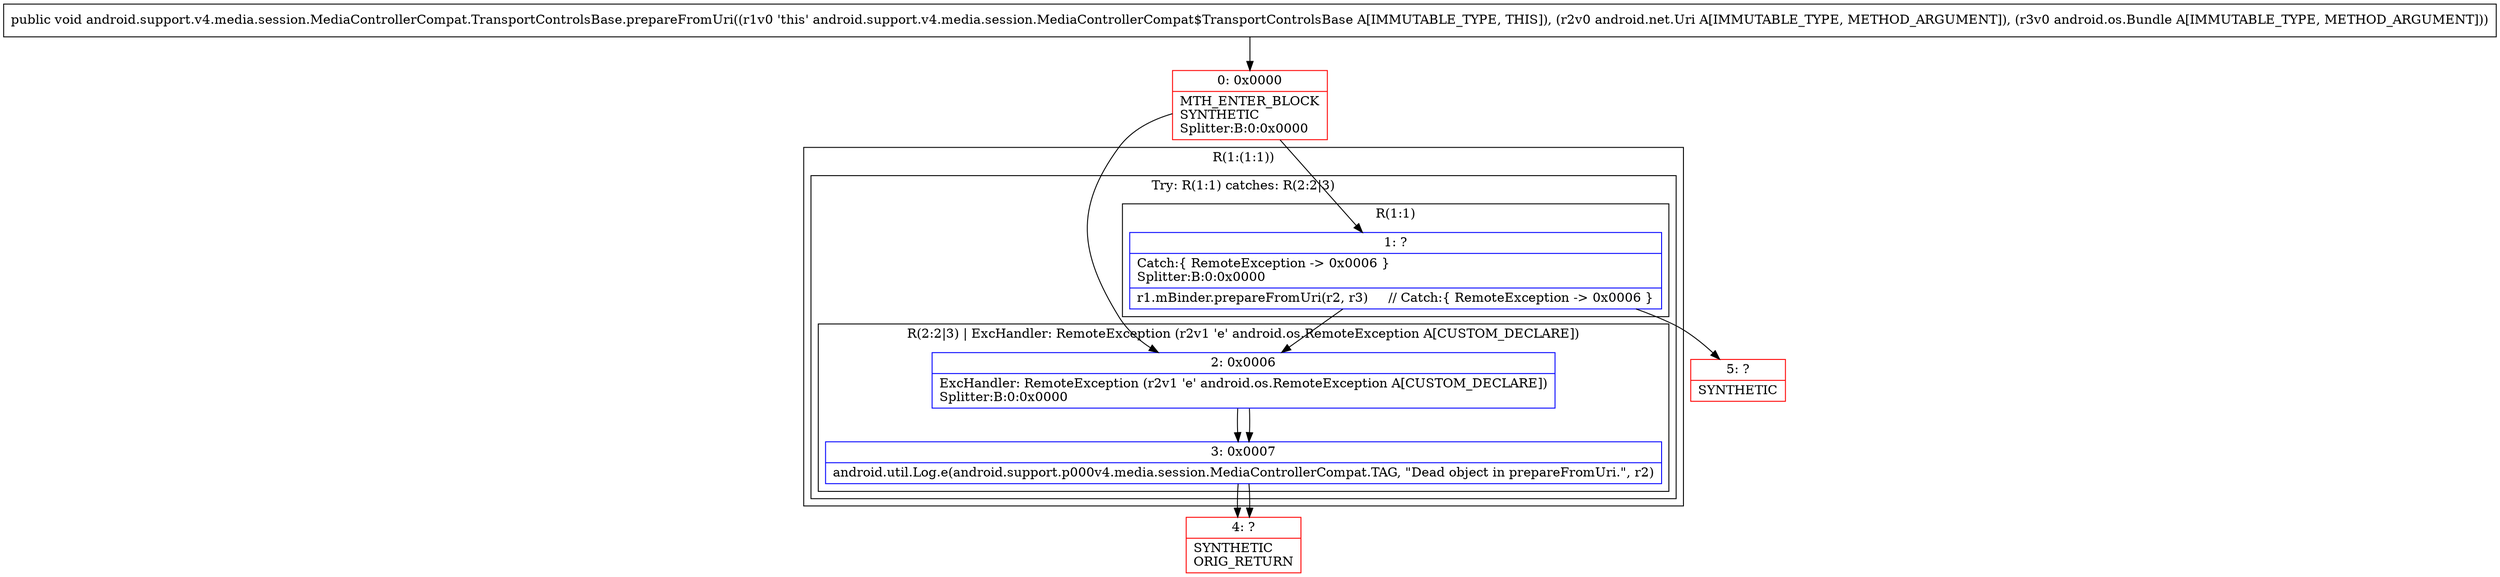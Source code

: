 digraph "CFG forandroid.support.v4.media.session.MediaControllerCompat.TransportControlsBase.prepareFromUri(Landroid\/net\/Uri;Landroid\/os\/Bundle;)V" {
subgraph cluster_Region_88381775 {
label = "R(1:(1:1))";
node [shape=record,color=blue];
subgraph cluster_TryCatchRegion_1036597840 {
label = "Try: R(1:1) catches: R(2:2|3)";
node [shape=record,color=blue];
subgraph cluster_Region_785643496 {
label = "R(1:1)";
node [shape=record,color=blue];
Node_1 [shape=record,label="{1\:\ ?|Catch:\{ RemoteException \-\> 0x0006 \}\lSplitter:B:0:0x0000\l|r1.mBinder.prepareFromUri(r2, r3)     \/\/ Catch:\{ RemoteException \-\> 0x0006 \}\l}"];
}
subgraph cluster_Region_310385595 {
label = "R(2:2|3) | ExcHandler: RemoteException (r2v1 'e' android.os.RemoteException A[CUSTOM_DECLARE])\l";
node [shape=record,color=blue];
Node_2 [shape=record,label="{2\:\ 0x0006|ExcHandler: RemoteException (r2v1 'e' android.os.RemoteException A[CUSTOM_DECLARE])\lSplitter:B:0:0x0000\l}"];
Node_3 [shape=record,label="{3\:\ 0x0007|android.util.Log.e(android.support.p000v4.media.session.MediaControllerCompat.TAG, \"Dead object in prepareFromUri.\", r2)\l}"];
}
}
}
subgraph cluster_Region_310385595 {
label = "R(2:2|3) | ExcHandler: RemoteException (r2v1 'e' android.os.RemoteException A[CUSTOM_DECLARE])\l";
node [shape=record,color=blue];
Node_2 [shape=record,label="{2\:\ 0x0006|ExcHandler: RemoteException (r2v1 'e' android.os.RemoteException A[CUSTOM_DECLARE])\lSplitter:B:0:0x0000\l}"];
Node_3 [shape=record,label="{3\:\ 0x0007|android.util.Log.e(android.support.p000v4.media.session.MediaControllerCompat.TAG, \"Dead object in prepareFromUri.\", r2)\l}"];
}
Node_0 [shape=record,color=red,label="{0\:\ 0x0000|MTH_ENTER_BLOCK\lSYNTHETIC\lSplitter:B:0:0x0000\l}"];
Node_4 [shape=record,color=red,label="{4\:\ ?|SYNTHETIC\lORIG_RETURN\l}"];
Node_5 [shape=record,color=red,label="{5\:\ ?|SYNTHETIC\l}"];
MethodNode[shape=record,label="{public void android.support.v4.media.session.MediaControllerCompat.TransportControlsBase.prepareFromUri((r1v0 'this' android.support.v4.media.session.MediaControllerCompat$TransportControlsBase A[IMMUTABLE_TYPE, THIS]), (r2v0 android.net.Uri A[IMMUTABLE_TYPE, METHOD_ARGUMENT]), (r3v0 android.os.Bundle A[IMMUTABLE_TYPE, METHOD_ARGUMENT])) }"];
MethodNode -> Node_0;
Node_1 -> Node_2;
Node_1 -> Node_5;
Node_2 -> Node_3;
Node_3 -> Node_4;
Node_2 -> Node_3;
Node_3 -> Node_4;
Node_0 -> Node_1;
Node_0 -> Node_2;
}

